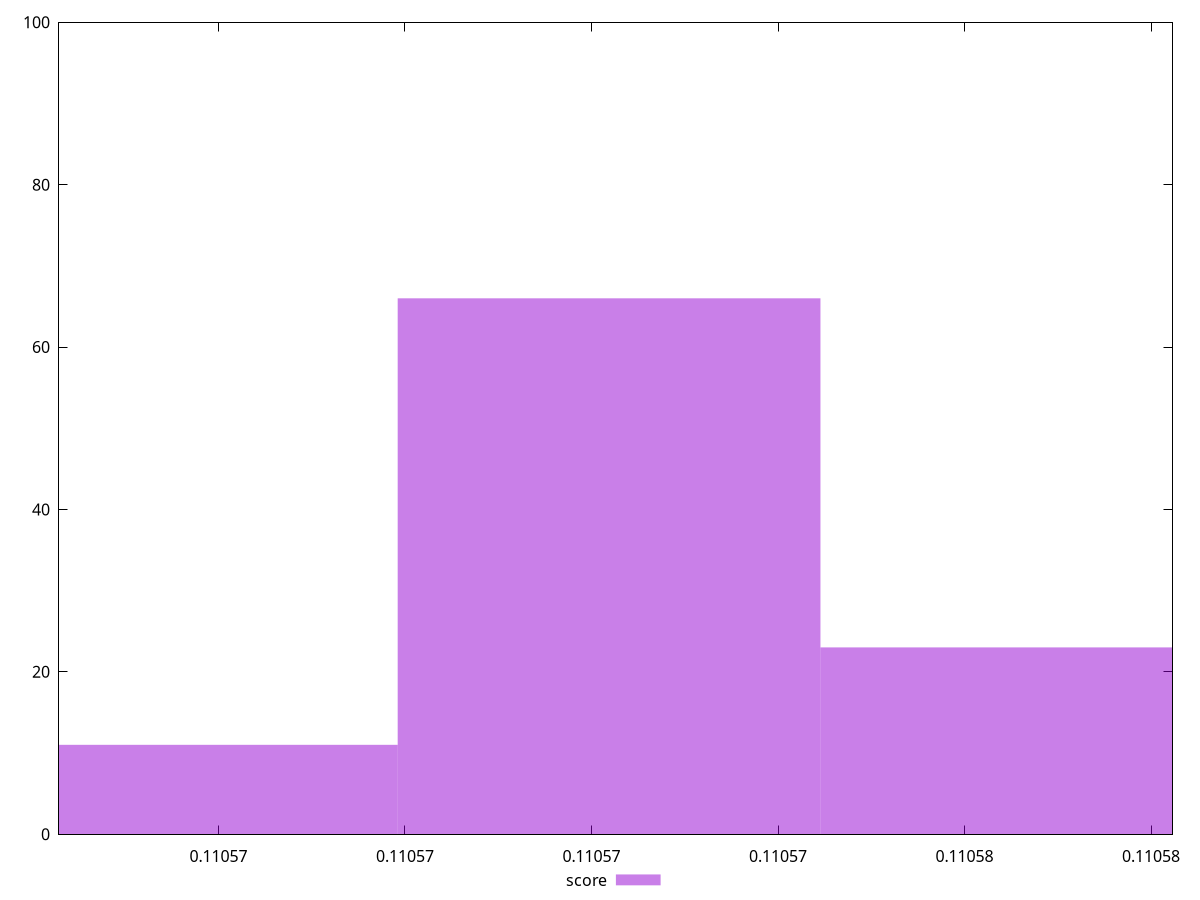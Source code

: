 reset

$score <<EOF
0.11057218843436123 66
0.11057672156770143 23
0.11056765530102101 11
EOF

set key outside below
set boxwidth 0.000004533133340208315
set xrange [0.11056629013412189:0.11057822996601496]
set yrange [0:100]
set style fill transparent solid 0.5 noborder
set terminal svg size 640, 490 enhanced background rgb 'white'
set output "report_00007_2020-12-11T15:55:29.892Z/uses-long-cache-ttl/samples/pages+cached+nointeractive/score/histogram.svg"

plot $score title "score" with boxes

reset
